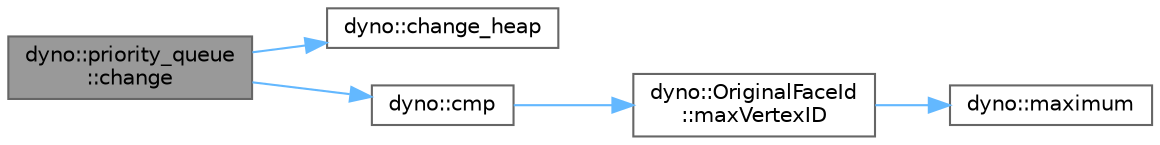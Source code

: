 digraph "dyno::priority_queue::change"
{
 // LATEX_PDF_SIZE
  bgcolor="transparent";
  edge [fontname=Helvetica,fontsize=10,labelfontname=Helvetica,labelfontsize=10];
  node [fontname=Helvetica,fontsize=10,shape=box,height=0.2,width=0.4];
  rankdir="LR";
  Node1 [id="Node000001",label="dyno::priority_queue\l::change",height=0.2,width=0.4,color="gray40", fillcolor="grey60", style="filled", fontcolor="black",tooltip=" "];
  Node1 -> Node2 [id="edge1_Node000001_Node000002",color="steelblue1",style="solid",tooltip=" "];
  Node2 [id="Node000002",label="dyno::change_heap",height=0.2,width=0.4,color="grey40", fillcolor="white", style="filled",URL="$namespacedyno.html#a50c8cdace362abfb350d0b858705e32d",tooltip=" "];
  Node1 -> Node3 [id="edge2_Node000001_Node000003",color="steelblue1",style="solid",tooltip=" "];
  Node3 [id="Node000003",label="dyno::cmp",height=0.2,width=0.4,color="grey40", fillcolor="white", style="filled",URL="$namespacedyno.html#ae382a13c8f997e6257c7f16e5622c608",tooltip=" "];
  Node3 -> Node4 [id="edge3_Node000003_Node000004",color="steelblue1",style="solid",tooltip=" "];
  Node4 [id="Node000004",label="dyno::OriginalFaceId\l::maxVertexID",height=0.2,width=0.4,color="grey40", fillcolor="white", style="filled",URL="$structdyno_1_1_original_face_id.html#a3f0f34c950b6e23a3100ead914d37d71",tooltip=" "];
  Node4 -> Node5 [id="edge4_Node000004_Node000005",color="steelblue1",style="solid",tooltip=" "];
  Node5 [id="Node000005",label="dyno::maximum",height=0.2,width=0.4,color="grey40", fillcolor="white", style="filled",URL="$namespacedyno.html#ace5ae4adfa4b4997bc8604ad790d8f58",tooltip=" "];
}
